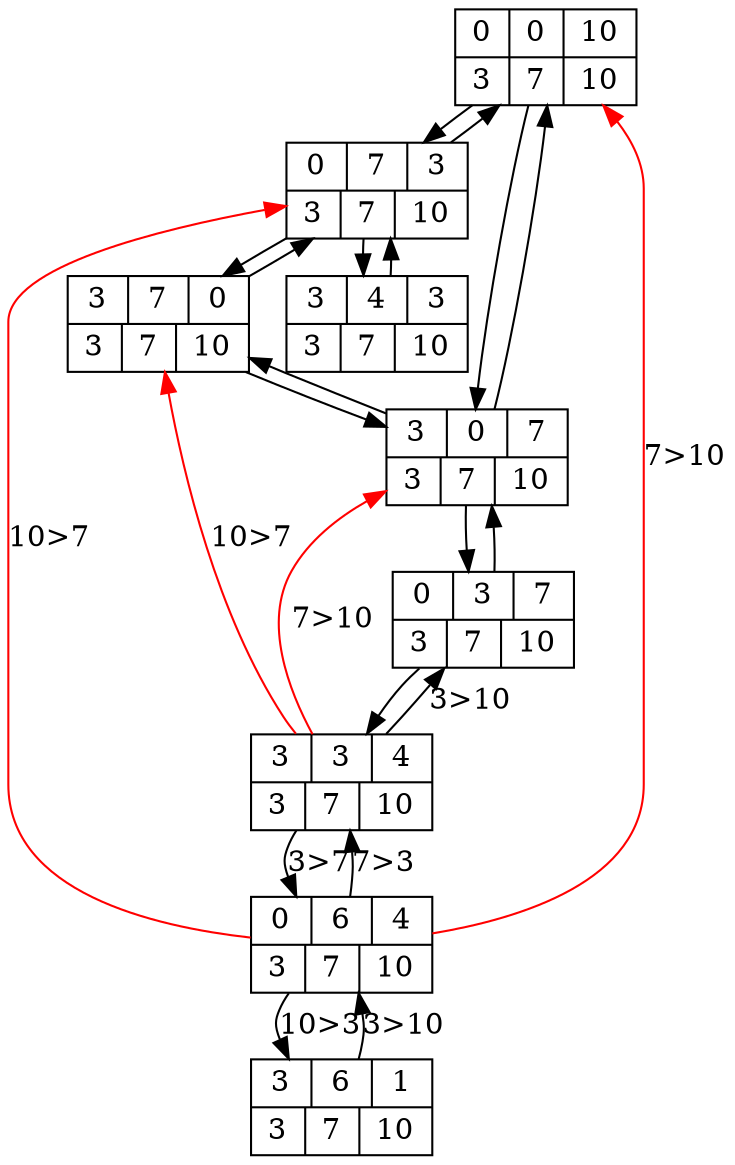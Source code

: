 digraph καρδάρες {
    /*edge [label=A];*/
    graph [ranksep=0];
    node [shape = record,height=.1];
0010 [label="{{0|0|10}|{3|7|10}}"];
073 [label="{{0|7|3}|{3|7|10}}"];
307 [label="{{3|0|7}|{3|7|10}}"];
370 [label="{{3|7|0}|{3|7|10}}"]; /*OK*/
343 [label="{{3|4|3}|{3|7|10}}"];
037 [label="{{0|3|7}|{3|7|10}}"];
334 [label="{{3|3|4}|{3|7|10}}"];
064 [label="{{0|6|4}|{3|7|10}}"];
361 [label="{{3|6|1}|{3|7|10}}"];

/*2 -> R [label=1];*/

0010 -> 073->0010;
0010 -> 307->0010;
073->370->073;
073->343->073;

307->370->307;

307->037->307;

037->334;

334->307 [label="7>10",color=red];

334->037 [label="3>10"];

334->064 [label="3>7"];
064->334 [label="7>3"];

334->370 [label="10>7",color=red];

064->0010 [label="7>10",color=red];

064->073 [label="10>7",color=red];

064->361 [label="10>3"]; 
361->064 [label="3>10"]; 
}